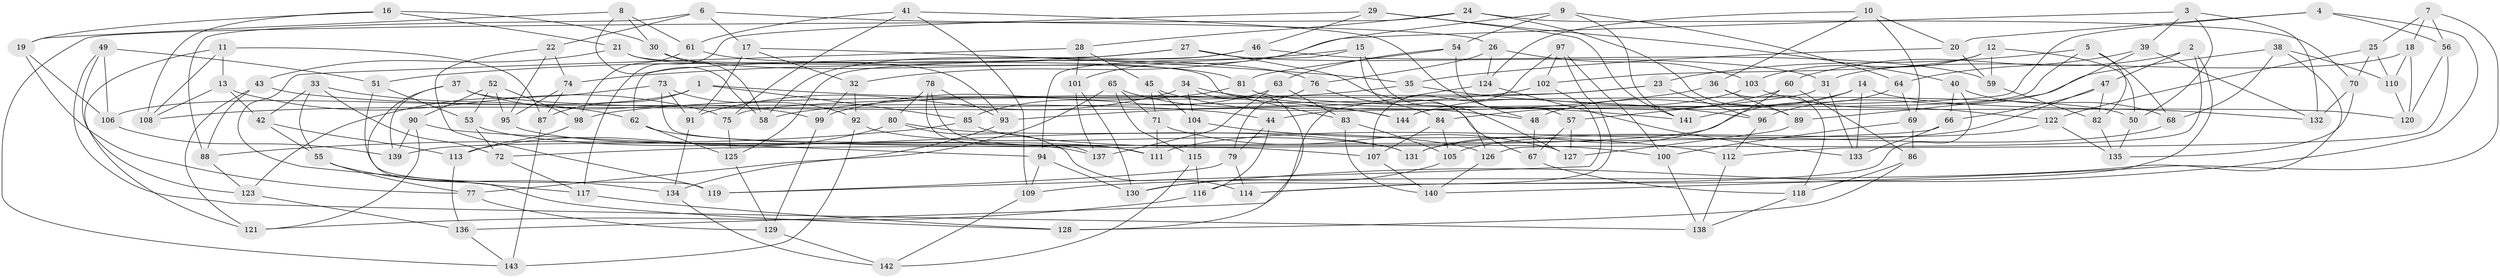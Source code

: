 // coarse degree distribution, {3: 0.046511627906976744, 2: 0.023255813953488372, 4: 0.6395348837209303, 5: 0.12790697674418605, 7: 0.023255813953488372, 8: 0.06976744186046512, 6: 0.023255813953488372, 14: 0.023255813953488372, 9: 0.011627906976744186, 12: 0.011627906976744186}
// Generated by graph-tools (version 1.1) at 2025/04/03/04/25 22:04:13]
// undirected, 144 vertices, 288 edges
graph export_dot {
graph [start="1"]
  node [color=gray90,style=filled];
  1;
  2;
  3;
  4;
  5;
  6;
  7;
  8;
  9;
  10;
  11;
  12;
  13;
  14;
  15;
  16;
  17;
  18;
  19;
  20;
  21;
  22;
  23;
  24;
  25;
  26;
  27;
  28;
  29;
  30;
  31;
  32;
  33;
  34;
  35;
  36;
  37;
  38;
  39;
  40;
  41;
  42;
  43;
  44;
  45;
  46;
  47;
  48;
  49;
  50;
  51;
  52;
  53;
  54;
  55;
  56;
  57;
  58;
  59;
  60;
  61;
  62;
  63;
  64;
  65;
  66;
  67;
  68;
  69;
  70;
  71;
  72;
  73;
  74;
  75;
  76;
  77;
  78;
  79;
  80;
  81;
  82;
  83;
  84;
  85;
  86;
  87;
  88;
  89;
  90;
  91;
  92;
  93;
  94;
  95;
  96;
  97;
  98;
  99;
  100;
  101;
  102;
  103;
  104;
  105;
  106;
  107;
  108;
  109;
  110;
  111;
  112;
  113;
  114;
  115;
  116;
  117;
  118;
  119;
  120;
  121;
  122;
  123;
  124;
  125;
  126;
  127;
  128;
  129;
  130;
  131;
  132;
  133;
  134;
  135;
  136;
  137;
  138;
  139;
  140;
  141;
  142;
  143;
  144;
  1 -- 85;
  1 -- 106;
  1 -- 87;
  1 -- 144;
  2 -- 60;
  2 -- 126;
  2 -- 114;
  2 -- 47;
  3 -- 32;
  3 -- 39;
  3 -- 132;
  3 -- 50;
  4 -- 44;
  4 -- 130;
  4 -- 56;
  4 -- 20;
  5 -- 68;
  5 -- 144;
  5 -- 23;
  5 -- 82;
  6 -- 26;
  6 -- 88;
  6 -- 22;
  6 -- 17;
  7 -- 56;
  7 -- 25;
  7 -- 140;
  7 -- 18;
  8 -- 58;
  8 -- 61;
  8 -- 19;
  8 -- 30;
  9 -- 54;
  9 -- 141;
  9 -- 101;
  9 -- 64;
  10 -- 69;
  10 -- 20;
  10 -- 36;
  10 -- 124;
  11 -- 108;
  11 -- 13;
  11 -- 87;
  11 -- 121;
  12 -- 50;
  12 -- 59;
  12 -- 103;
  12 -- 102;
  13 -- 42;
  13 -- 108;
  13 -- 75;
  14 -- 133;
  14 -- 48;
  14 -- 132;
  14 -- 141;
  15 -- 94;
  15 -- 127;
  15 -- 74;
  15 -- 126;
  16 -- 30;
  16 -- 108;
  16 -- 19;
  16 -- 21;
  17 -- 91;
  17 -- 32;
  17 -- 35;
  18 -- 31;
  18 -- 120;
  18 -- 110;
  19 -- 77;
  19 -- 106;
  20 -- 35;
  20 -- 59;
  21 -- 43;
  21 -- 93;
  21 -- 83;
  22 -- 95;
  22 -- 119;
  22 -- 74;
  23 -- 96;
  23 -- 98;
  23 -- 75;
  24 -- 89;
  24 -- 70;
  24 -- 28;
  24 -- 143;
  25 -- 110;
  25 -- 70;
  25 -- 122;
  26 -- 103;
  26 -- 124;
  26 -- 76;
  27 -- 67;
  27 -- 31;
  27 -- 51;
  27 -- 62;
  28 -- 45;
  28 -- 101;
  28 -- 117;
  29 -- 141;
  29 -- 117;
  29 -- 46;
  29 -- 40;
  30 -- 81;
  30 -- 58;
  31 -- 133;
  31 -- 57;
  32 -- 92;
  32 -- 99;
  33 -- 62;
  33 -- 72;
  33 -- 55;
  33 -- 42;
  34 -- 104;
  34 -- 91;
  34 -- 128;
  34 -- 141;
  35 -- 96;
  35 -- 58;
  36 -- 89;
  36 -- 118;
  36 -- 93;
  37 -- 128;
  37 -- 99;
  37 -- 139;
  37 -- 50;
  38 -- 109;
  38 -- 110;
  38 -- 96;
  38 -- 68;
  39 -- 132;
  39 -- 89;
  39 -- 64;
  40 -- 66;
  40 -- 68;
  40 -- 114;
  41 -- 75;
  41 -- 48;
  41 -- 109;
  41 -- 61;
  42 -- 55;
  42 -- 113;
  43 -- 121;
  43 -- 88;
  43 -- 44;
  44 -- 116;
  44 -- 79;
  45 -- 71;
  45 -- 104;
  45 -- 48;
  46 -- 58;
  46 -- 59;
  46 -- 125;
  47 -- 66;
  47 -- 82;
  47 -- 111;
  48 -- 67;
  49 -- 106;
  49 -- 51;
  49 -- 123;
  49 -- 138;
  50 -- 135;
  51 -- 53;
  51 -- 119;
  52 -- 98;
  52 -- 53;
  52 -- 95;
  52 -- 90;
  53 -- 131;
  53 -- 72;
  54 -- 57;
  54 -- 63;
  54 -- 81;
  55 -- 77;
  55 -- 134;
  56 -- 112;
  56 -- 120;
  57 -- 127;
  57 -- 67;
  59 -- 82;
  60 -- 131;
  60 -- 84;
  60 -- 86;
  61 -- 76;
  61 -- 98;
  62 -- 111;
  62 -- 125;
  63 -- 85;
  63 -- 83;
  63 -- 137;
  64 -- 69;
  64 -- 139;
  65 -- 144;
  65 -- 115;
  65 -- 71;
  65 -- 77;
  66 -- 72;
  66 -- 133;
  67 -- 118;
  68 -- 105;
  69 -- 86;
  69 -- 100;
  70 -- 135;
  70 -- 132;
  71 -- 127;
  71 -- 111;
  72 -- 117;
  73 -- 107;
  73 -- 123;
  73 -- 92;
  73 -- 91;
  74 -- 87;
  74 -- 95;
  75 -- 125;
  76 -- 84;
  76 -- 79;
  77 -- 129;
  78 -- 137;
  78 -- 93;
  78 -- 80;
  78 -- 111;
  79 -- 119;
  79 -- 114;
  80 -- 126;
  80 -- 113;
  80 -- 114;
  81 -- 99;
  81 -- 120;
  82 -- 135;
  83 -- 140;
  83 -- 105;
  84 -- 105;
  84 -- 107;
  85 -- 100;
  85 -- 88;
  86 -- 128;
  86 -- 118;
  87 -- 143;
  88 -- 123;
  89 -- 127;
  90 -- 121;
  90 -- 94;
  90 -- 139;
  91 -- 134;
  92 -- 143;
  92 -- 131;
  93 -- 134;
  94 -- 130;
  94 -- 109;
  95 -- 137;
  96 -- 112;
  97 -- 107;
  97 -- 102;
  97 -- 116;
  97 -- 100;
  98 -- 113;
  99 -- 129;
  100 -- 138;
  101 -- 130;
  101 -- 137;
  102 -- 108;
  102 -- 119;
  103 -- 122;
  103 -- 144;
  104 -- 112;
  104 -- 115;
  105 -- 130;
  106 -- 139;
  107 -- 140;
  109 -- 142;
  110 -- 120;
  112 -- 138;
  113 -- 136;
  115 -- 116;
  115 -- 142;
  116 -- 121;
  117 -- 128;
  118 -- 138;
  122 -- 131;
  122 -- 135;
  123 -- 136;
  124 -- 136;
  124 -- 133;
  125 -- 129;
  126 -- 140;
  129 -- 142;
  134 -- 142;
  136 -- 143;
}
